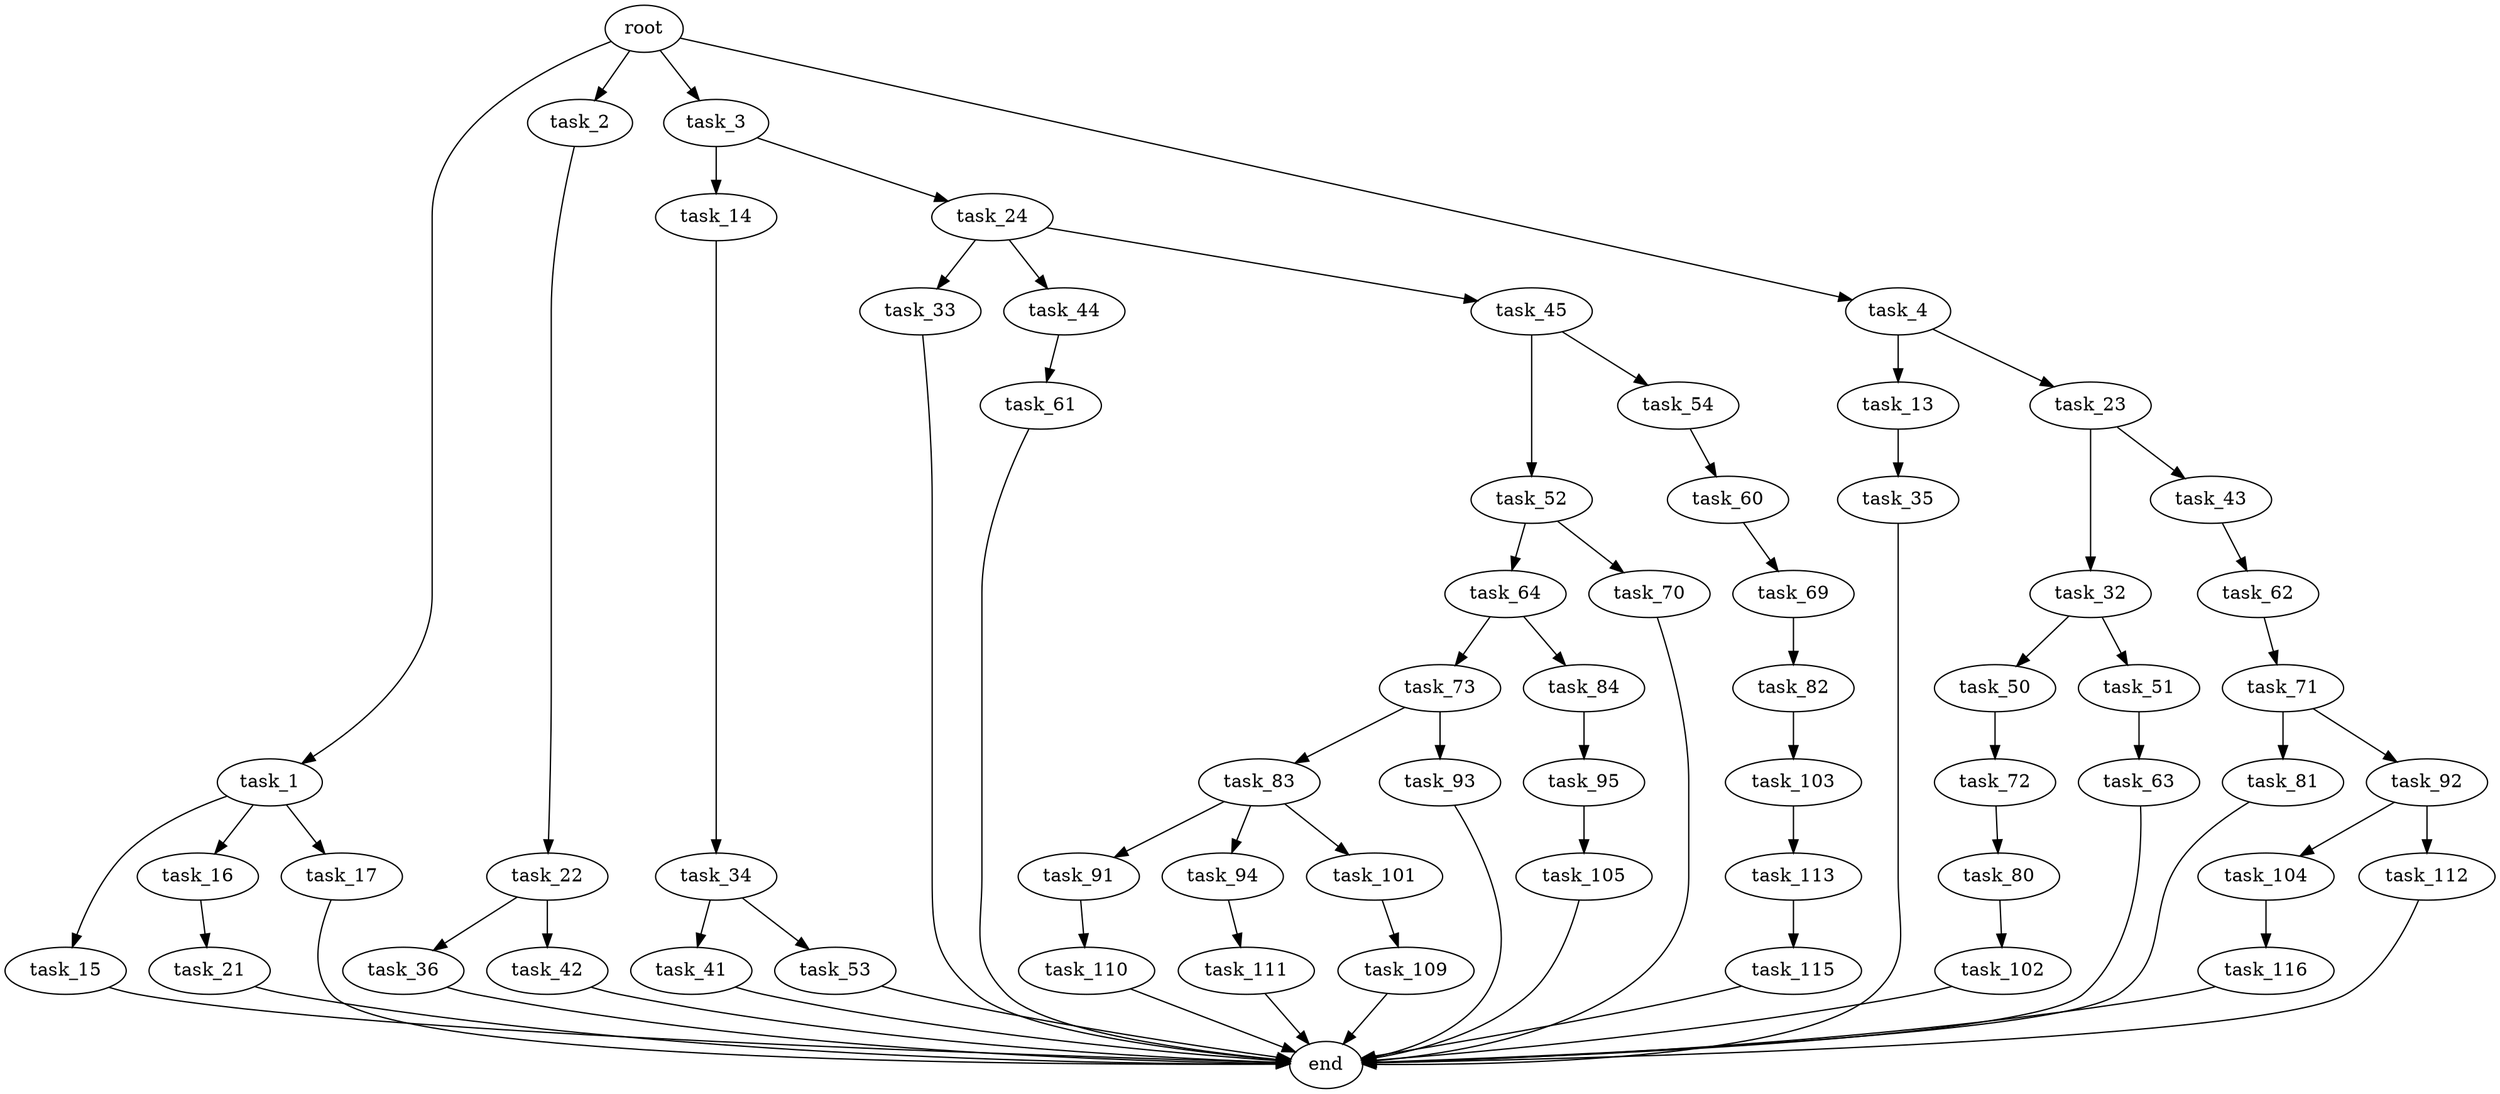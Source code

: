 digraph G {
  root [size="0.000000"];
  task_1 [size="10040724910.000000"];
  task_2 [size="273251588915.000000"];
  task_3 [size="7554789579.000000"];
  task_4 [size="207780285544.000000"];
  task_15 [size="5564842389.000000"];
  task_16 [size="5314829874.000000"];
  task_17 [size="13232153644.000000"];
  task_22 [size="80822239284.000000"];
  task_14 [size="44568682009.000000"];
  task_24 [size="68719476736.000000"];
  task_13 [size="330436074564.000000"];
  task_23 [size="33179449329.000000"];
  task_35 [size="4399841982.000000"];
  task_34 [size="4137312173.000000"];
  end [size="0.000000"];
  task_21 [size="68669942996.000000"];
  task_36 [size="321352575304.000000"];
  task_42 [size="782757789696.000000"];
  task_32 [size="1366121750.000000"];
  task_43 [size="192638466124.000000"];
  task_33 [size="264310078332.000000"];
  task_44 [size="7274010736.000000"];
  task_45 [size="646154443727.000000"];
  task_50 [size="231928233984.000000"];
  task_51 [size="1073741824000.000000"];
  task_41 [size="16933229966.000000"];
  task_53 [size="23636559439.000000"];
  task_62 [size="17034086122.000000"];
  task_61 [size="1073741824000.000000"];
  task_52 [size="346603686833.000000"];
  task_54 [size="10437019955.000000"];
  task_72 [size="673696084971.000000"];
  task_63 [size="5733072162.000000"];
  task_64 [size="134217728000.000000"];
  task_70 [size="9355930819.000000"];
  task_60 [size="13665177766.000000"];
  task_69 [size="231928233984.000000"];
  task_71 [size="549755813888.000000"];
  task_73 [size="16186728366.000000"];
  task_84 [size="1073741824000.000000"];
  task_82 [size="782757789696.000000"];
  task_81 [size="178471966536.000000"];
  task_92 [size="190700645964.000000"];
  task_80 [size="1212079261392.000000"];
  task_83 [size="782757789696.000000"];
  task_93 [size="26244140225.000000"];
  task_102 [size="12012478713.000000"];
  task_103 [size="24420568880.000000"];
  task_91 [size="10048454065.000000"];
  task_94 [size="134217728000.000000"];
  task_101 [size="368293445632.000000"];
  task_95 [size="28991029248.000000"];
  task_110 [size="270888878564.000000"];
  task_104 [size="549755813888.000000"];
  task_112 [size="14354632672.000000"];
  task_111 [size="285221684776.000000"];
  task_105 [size="35437349091.000000"];
  task_109 [size="31961218540.000000"];
  task_113 [size="231928233984.000000"];
  task_116 [size="549755813888.000000"];
  task_115 [size="8589934592.000000"];

  root -> task_1 [size="1.000000"];
  root -> task_2 [size="1.000000"];
  root -> task_3 [size="1.000000"];
  root -> task_4 [size="1.000000"];
  task_1 -> task_15 [size="209715200.000000"];
  task_1 -> task_16 [size="209715200.000000"];
  task_1 -> task_17 [size="209715200.000000"];
  task_2 -> task_22 [size="301989888.000000"];
  task_3 -> task_14 [size="301989888.000000"];
  task_3 -> task_24 [size="301989888.000000"];
  task_4 -> task_13 [size="536870912.000000"];
  task_4 -> task_23 [size="536870912.000000"];
  task_15 -> end [size="1.000000"];
  task_16 -> task_21 [size="536870912.000000"];
  task_17 -> end [size="1.000000"];
  task_22 -> task_36 [size="134217728.000000"];
  task_22 -> task_42 [size="134217728.000000"];
  task_14 -> task_34 [size="838860800.000000"];
  task_24 -> task_33 [size="134217728.000000"];
  task_24 -> task_44 [size="134217728.000000"];
  task_24 -> task_45 [size="134217728.000000"];
  task_13 -> task_35 [size="411041792.000000"];
  task_23 -> task_32 [size="75497472.000000"];
  task_23 -> task_43 [size="75497472.000000"];
  task_35 -> end [size="1.000000"];
  task_34 -> task_41 [size="75497472.000000"];
  task_34 -> task_53 [size="75497472.000000"];
  task_21 -> end [size="1.000000"];
  task_36 -> end [size="1.000000"];
  task_42 -> end [size="1.000000"];
  task_32 -> task_50 [size="33554432.000000"];
  task_32 -> task_51 [size="33554432.000000"];
  task_43 -> task_62 [size="536870912.000000"];
  task_33 -> end [size="1.000000"];
  task_44 -> task_61 [size="209715200.000000"];
  task_45 -> task_52 [size="838860800.000000"];
  task_45 -> task_54 [size="838860800.000000"];
  task_50 -> task_72 [size="301989888.000000"];
  task_51 -> task_63 [size="838860800.000000"];
  task_41 -> end [size="1.000000"];
  task_53 -> end [size="1.000000"];
  task_62 -> task_71 [size="411041792.000000"];
  task_61 -> end [size="1.000000"];
  task_52 -> task_64 [size="301989888.000000"];
  task_52 -> task_70 [size="301989888.000000"];
  task_54 -> task_60 [size="301989888.000000"];
  task_72 -> task_80 [size="411041792.000000"];
  task_63 -> end [size="1.000000"];
  task_64 -> task_73 [size="209715200.000000"];
  task_64 -> task_84 [size="209715200.000000"];
  task_70 -> end [size="1.000000"];
  task_60 -> task_69 [size="411041792.000000"];
  task_69 -> task_82 [size="301989888.000000"];
  task_71 -> task_81 [size="536870912.000000"];
  task_71 -> task_92 [size="536870912.000000"];
  task_73 -> task_83 [size="536870912.000000"];
  task_73 -> task_93 [size="536870912.000000"];
  task_84 -> task_95 [size="838860800.000000"];
  task_82 -> task_103 [size="679477248.000000"];
  task_81 -> end [size="1.000000"];
  task_92 -> task_104 [size="134217728.000000"];
  task_92 -> task_112 [size="134217728.000000"];
  task_80 -> task_102 [size="838860800.000000"];
  task_83 -> task_91 [size="679477248.000000"];
  task_83 -> task_94 [size="679477248.000000"];
  task_83 -> task_101 [size="679477248.000000"];
  task_93 -> end [size="1.000000"];
  task_102 -> end [size="1.000000"];
  task_103 -> task_113 [size="679477248.000000"];
  task_91 -> task_110 [size="411041792.000000"];
  task_94 -> task_111 [size="209715200.000000"];
  task_101 -> task_109 [size="411041792.000000"];
  task_95 -> task_105 [size="75497472.000000"];
  task_110 -> end [size="1.000000"];
  task_104 -> task_116 [size="536870912.000000"];
  task_112 -> end [size="1.000000"];
  task_111 -> end [size="1.000000"];
  task_105 -> end [size="1.000000"];
  task_109 -> end [size="1.000000"];
  task_113 -> task_115 [size="301989888.000000"];
  task_116 -> end [size="1.000000"];
  task_115 -> end [size="1.000000"];
}
